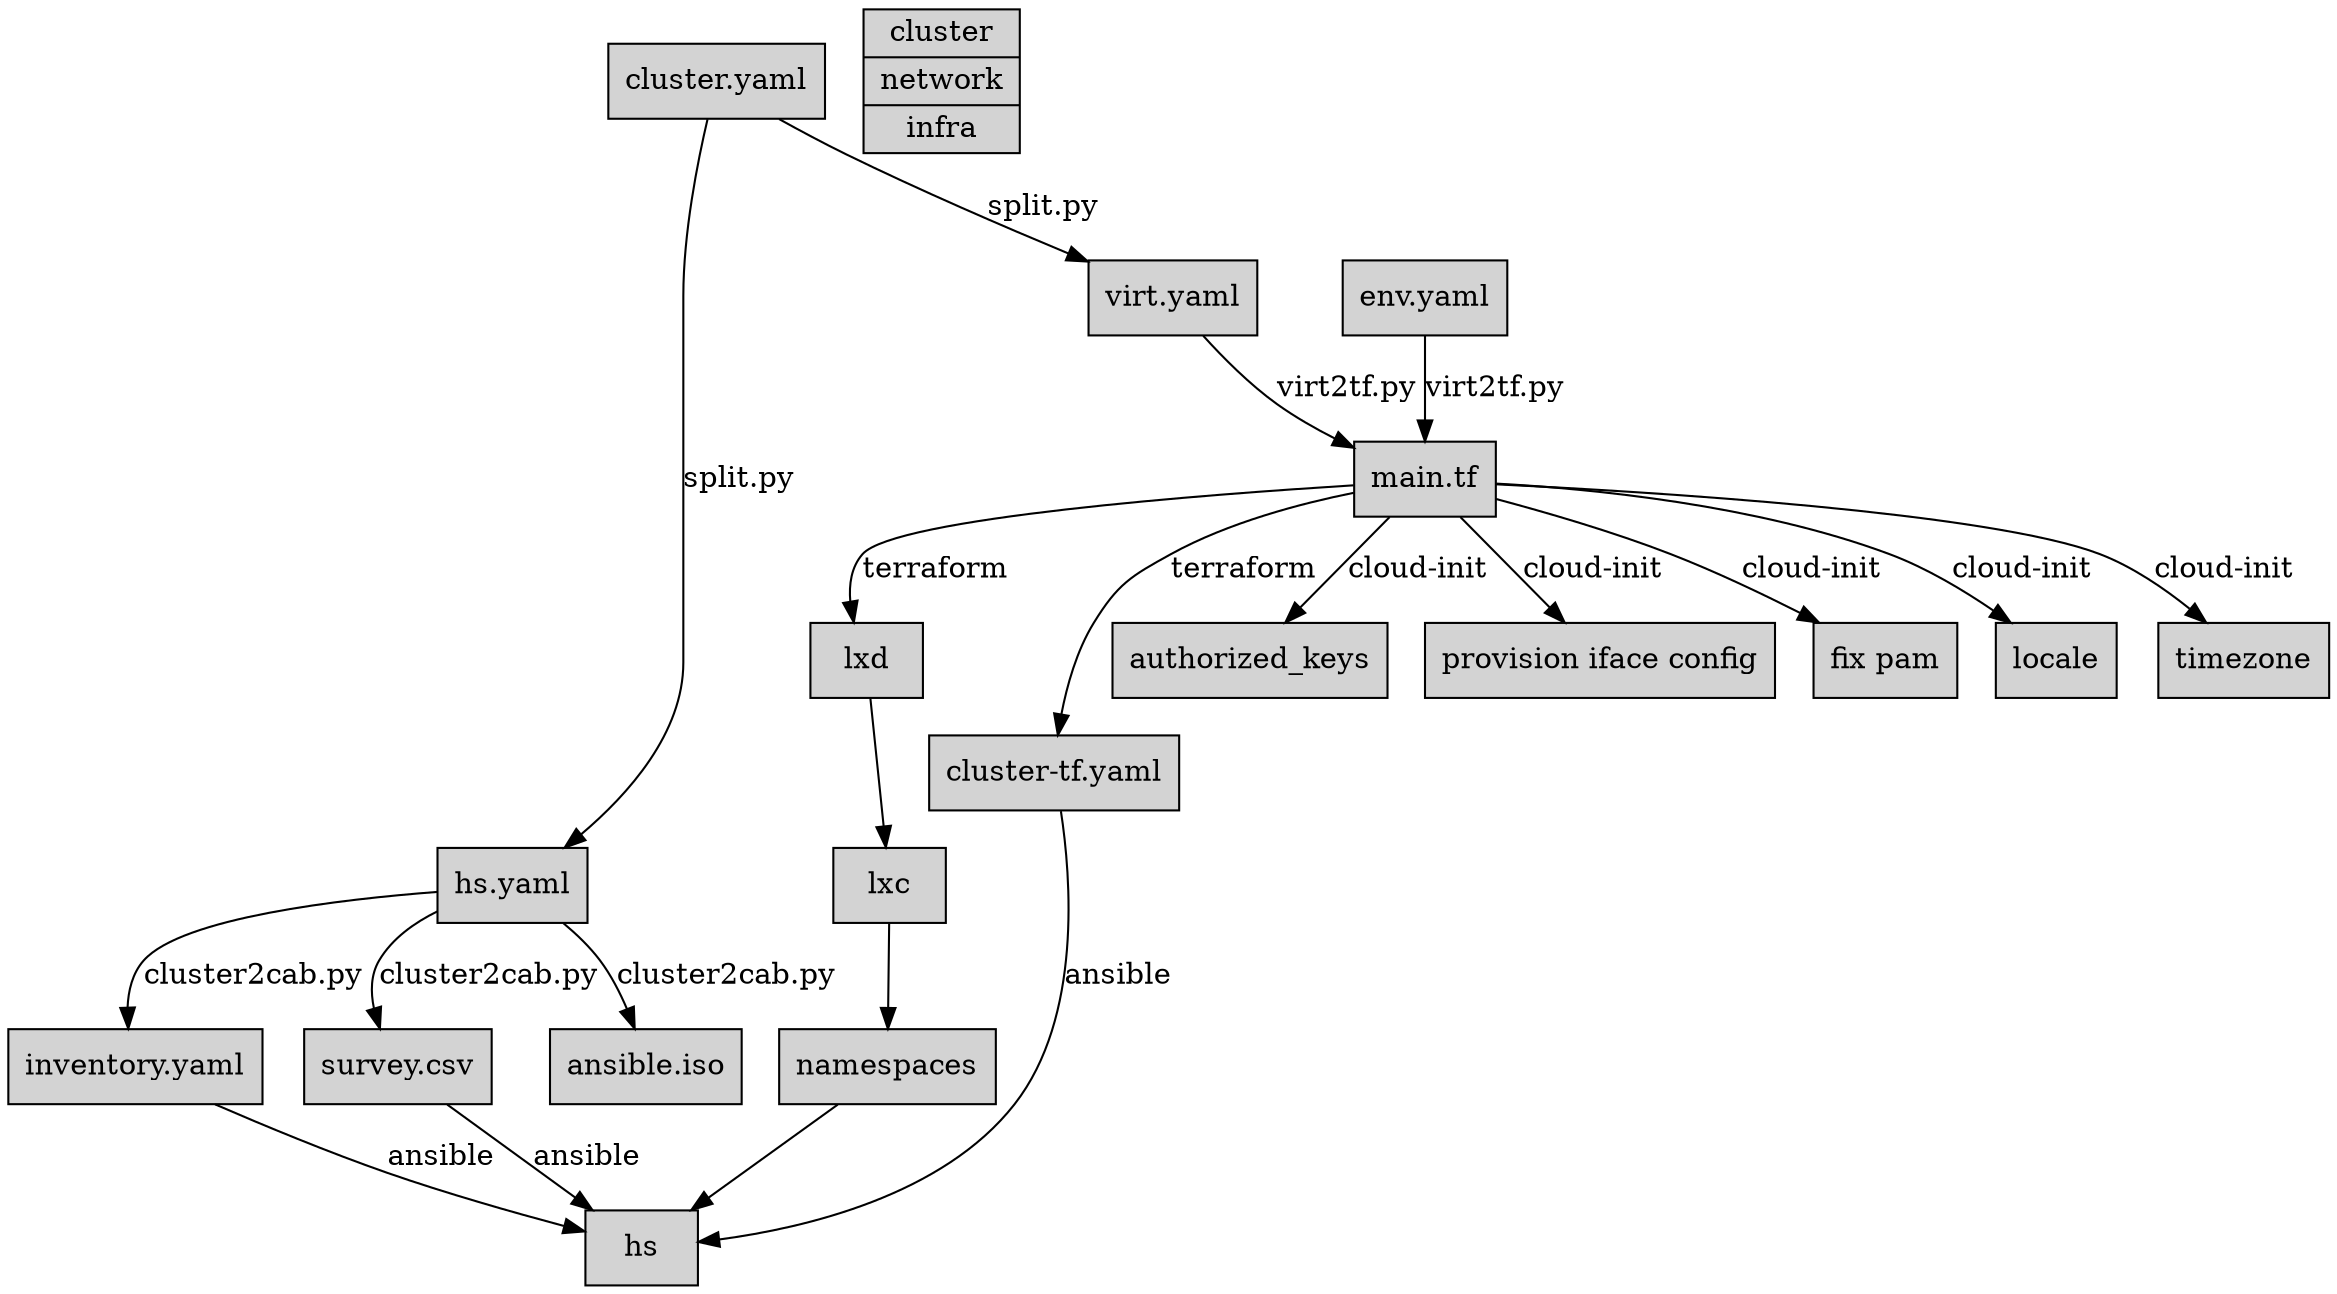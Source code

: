 digraph G {
    node [ shape=box, style=filled ];

    "cluster.yaml" -> { "hs.yaml" "virt.yaml" } [ label = "split.py" ]

    "hs.yaml" -> { "inventory.yaml" "survey.csv"  "ansible.iso" }[ label = "cluster2cab.py" ]
    { "inventory.yaml" "survey.csv" } -> "hs" [ label = "ansible" ]

    { "virt.yaml" "env.yaml" } -> "main.tf" [ label = "virt2tf.py" ]
    "main.tf" -> { "lxd" "cluster-tf.yaml" } [ label = "terraform" ]
    "main.tf" -> { "authorized_keys" "provision iface config" "fix pam" "locale" "timezone" } [ label = "cloud-init" ]
    "cluster-tf.yaml" -> "hs" [ label = "ansible" ]
    "lxd" -> "lxc"
    "lxc" -> "namespaces"
    "namespaces" -> "hs"

    "stack" [ shape=record, rankdir="TB", label = "{cluster|network|infra}" ]
}
